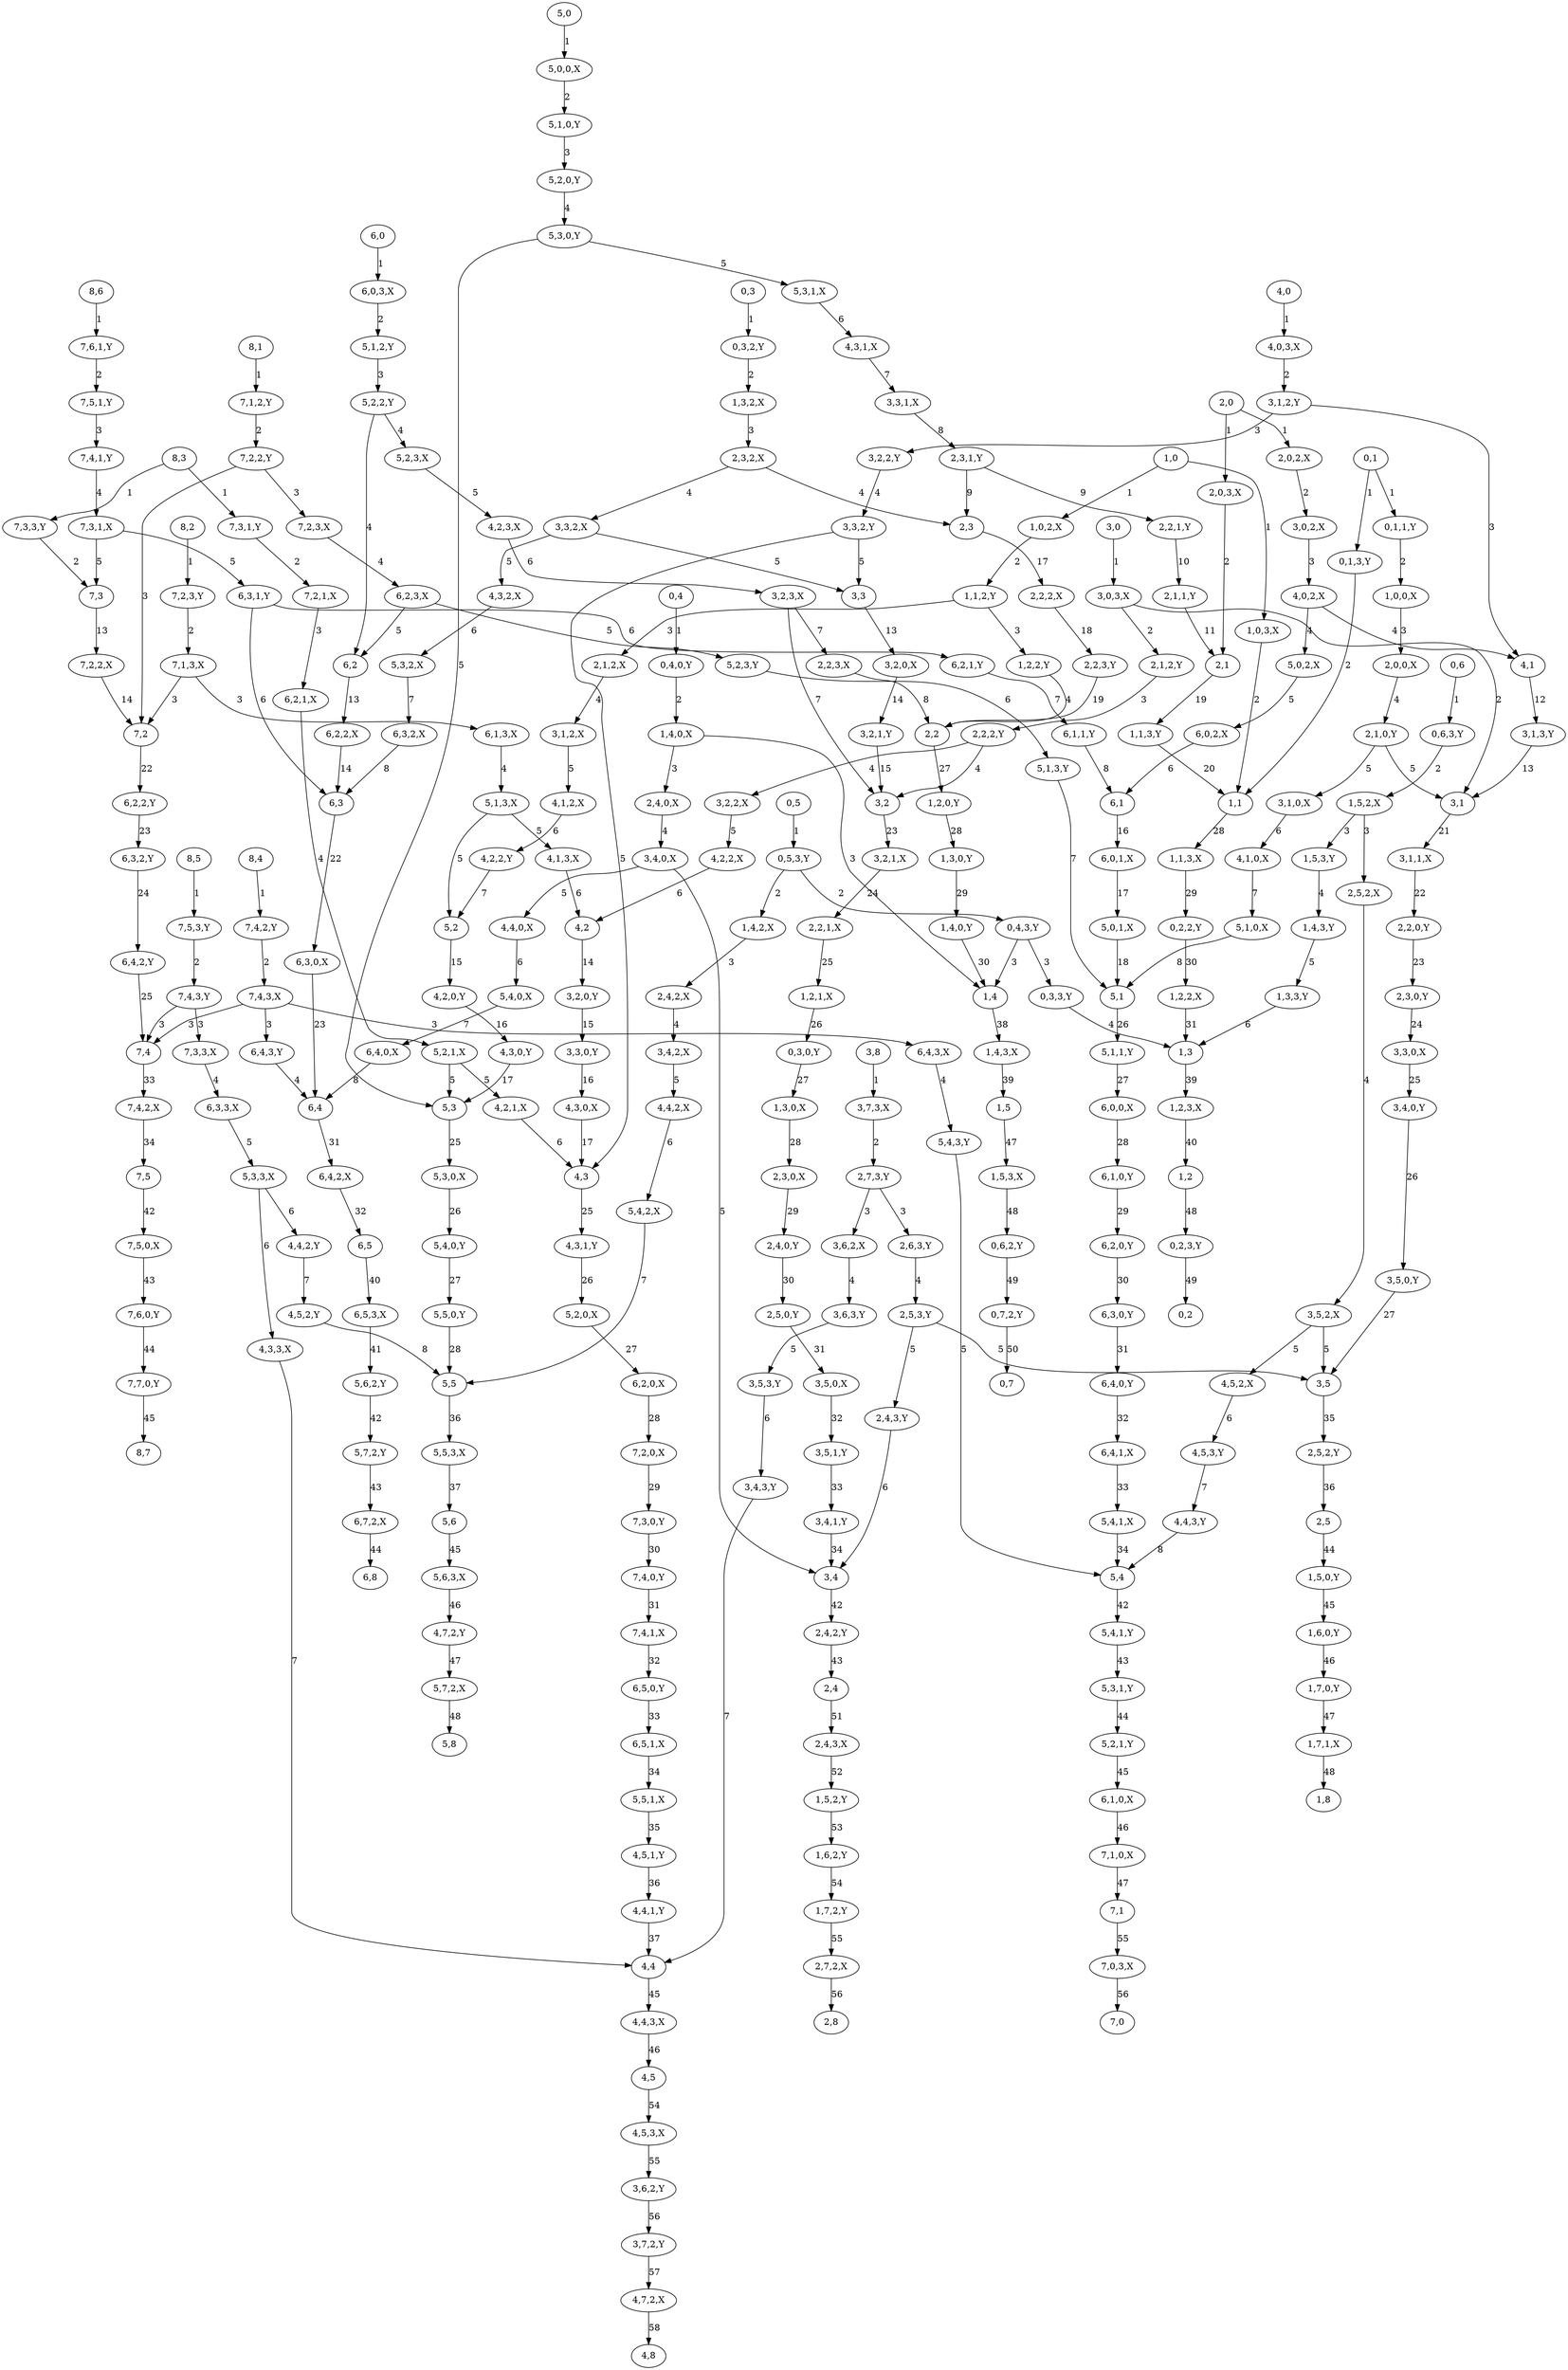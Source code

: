 digraph graphname {
"4,4,3,X" [nodetype=route];
"4,4,3,Y" [nodetype=route];
"3,3,0,Y" [nodetype=route];
"3,3,0,X" [nodetype=route];
"3,6,2,X" [nodetype=route];
"1,8" [nodetype=logic];
"1,4" [nodetype=logic];
"6,2,1,X" [nodetype=route];
"1,2" [nodetype=logic];
"1,3" [nodetype=logic];
"1,0" [nodetype=logic];
"1,1" [nodetype=logic];
"7,5,3,Y" [nodetype=route];
"1,4,3,Y" [nodetype=route];
"1,4,3,X" [nodetype=route];
"2,3,1,Y" [nodetype=route];
"1,7,2,Y" [nodetype=route];
"5,5,1,X" [nodetype=route];
"7,4,0,Y" [nodetype=route];
"5,8" [nodetype=logic];
"3,8" [nodetype=logic];
"0,6,2,Y" [nodetype=route];
"1,5,0,Y" [nodetype=route];
"5,2" [nodetype=logic];
"5,3" [nodetype=logic];
"5,0" [nodetype=logic];
"5,1" [nodetype=logic];
"4,3,0,X" [nodetype=route];
"3,1" [nodetype=logic];
"3,2" [nodetype=logic];
"3,3" [nodetype=logic];
"3,3,2,X" [nodetype=route];
"5,5,3,X" [nodetype=route];
"2,2,2,X" [nodetype=route];
"5,2,0,X" [nodetype=route];
"3,5,1,Y" [nodetype=route];
"3,2,2,X" [nodetype=route];
"3,2,2,Y" [nodetype=route];
"3,0,2,X" [nodetype=route];
"5,6,2,Y" [nodetype=route];
"7,2,2,X" [nodetype=route];
"7,2,2,Y" [nodetype=route];
"3,4,2,X" [nodetype=route];
"5,2,2,Y" [nodetype=route];
"3,6,3,Y" [nodetype=route];
"7,4,3,Y" [nodetype=route];
"7,4,3,X" [nodetype=route];
"5,4,0,X" [nodetype=route];
"7,2,1,X" [nodetype=route];
"6,4,0,Y" [nodetype=route];
"0,1,3,Y" [nodetype=route];
"5,4,0,Y" [nodetype=route];
"4,0,2,X" [nodetype=route];
"4,3,3,X" [nodetype=route];
"4,4,0,X" [nodetype=route];
"1,0,2,X" [nodetype=route];
"3,1,0,X" [nodetype=route];
"1,2,2,X" [nodetype=route];
"1,2,2,Y" [nodetype=route];
"6,0,1,X" [nodetype=route];
"1,6,0,Y" [nodetype=route];
"6,0,3,X" [nodetype=route];
"1,6,2,Y" [nodetype=route];
"2,2,3,X" [nodetype=route];
"2,2,3,Y" [nodetype=route];
"6,2,0,X" [nodetype=route];
"4,1,0,X" [nodetype=route];
"1,5,3,Y" [nodetype=route];
"6,7,2,X" [nodetype=route];
"2,0,2,X" [nodetype=route];
"6,3,2,X" [nodetype=route];
"6,3,2,Y" [nodetype=route];
"8,6" [nodetype=logic];
"0,6,3,Y" [nodetype=route];
"5,3,2,X" [nodetype=route];
"1,3,0,Y" [nodetype=route];
"1,3,0,X" [nodetype=route];
"5,1,0,Y" [nodetype=route];
"5,1,0,X" [nodetype=route];
"7,4,2,X" [nodetype=route];
"6,8" [nodetype=logic];
"4,5,1,Y" [nodetype=route];
"6,4,3,Y" [nodetype=route];
"6,0,0,X" [nodetype=route];
"6,1" [nodetype=logic];
"6,0" [nodetype=logic];
"6,3" [nodetype=logic];
"6,2" [nodetype=logic];
"6,5" [nodetype=logic];
"6,4" [nodetype=logic];
"3,6,2,Y" [nodetype=route];
"3,1,2,X" [nodetype=route];
"7,1,0,X" [nodetype=route];
"5,1,1,Y" [nodetype=route];
"0,2,2,Y" [nodetype=route];
"2,5,2,Y" [nodetype=route];
"2,1" [nodetype=logic];
"2,2,1,X" [nodetype=route];
"2,2,1,Y" [nodetype=route];
"2,1,2,X" [nodetype=route];
"2,0" [nodetype=logic];
"4,4,2,Y" [nodetype=route];
"4,4,2,X" [nodetype=route];
"7,0" [nodetype=logic];
"5,3,1,X" [nodetype=route];
"5,3,1,Y" [nodetype=route];
"6,2,0,Y" [nodetype=route];
"6,3,0,Y" [nodetype=route];
"8,7" [nodetype=logic];
"3,4,1,Y" [nodetype=route];
"8,5" [nodetype=logic];
"8,4" [nodetype=logic];
"8,3" [nodetype=logic];
"8,2" [nodetype=logic];
"8,1" [nodetype=logic];
"3,0" [nodetype=logic];
"2,1,1,Y" [nodetype=route];
"6,4,1,X" [nodetype=route];
"6,4,3,X" [nodetype=route];
"3,0,3,X" [nodetype=route];
"5,0,2,X" [nodetype=route];
"3,4,0,Y" [nodetype=route];
"2,1,0,Y" [nodetype=route];
"3,1,3,Y" [nodetype=route];
"5,6,3,X" [nodetype=route];
"5,2,3,Y" [nodetype=route];
"5,2,3,X" [nodetype=route];
"2,0,0,X" [nodetype=route];
"4,4,1,Y" [nodetype=route];
"2,4,0,X" [nodetype=route];
"3,4,3,Y" [nodetype=route];
"1,1,3,X" [nodetype=route];
"4,0,3,X" [nodetype=route];
"5,0,1,X" [nodetype=route];
"5,3,0,X" [nodetype=route];
"7,6,0,Y" [nodetype=route];
"6,3,3,X" [nodetype=route];
"2,4,3,X" [nodetype=route];
"4,2,2,X" [nodetype=route];
"1,2,3,X" [nodetype=route];
"6,0,2,X" [nodetype=route];
"2,3,2,X" [nodetype=route];
"3,4" [nodetype=logic];
"2,7,2,X" [nodetype=route];
"7,2,3,X" [nodetype=route];
"2,5,2,X" [nodetype=route];
"3,5" [nodetype=logic];
"7,2,0,X" [nodetype=route];
"3,5,2,X" [nodetype=route];
"6,1,3,X" [nodetype=route];
"0,7" [nodetype=logic];
"0,6" [nodetype=logic];
"0,5" [nodetype=logic];
"0,4" [nodetype=logic];
"0,3" [nodetype=logic];
"0,2" [nodetype=logic];
"0,1" [nodetype=logic];
"3,3,2,Y" [nodetype=route];
"5,6" [nodetype=logic];
"6,2,3,X" [nodetype=route];
"4,3,0,Y" [nodetype=route];
"7,3,3,X" [nodetype=route];
"1,5,3,X" [nodetype=route];
"2,4,0,Y" [nodetype=route];
"2,8" [nodetype=logic];
"1,1,3,Y" [nodetype=route];
"2,5" [nodetype=logic];
"2,4" [nodetype=logic];
"5,7,2,Y" [nodetype=route];
"5,7,2,X" [nodetype=route];
"5,1,3,X" [nodetype=route];
"5,1,3,Y" [nodetype=route];
"2,3" [nodetype=logic];
"2,2" [nodetype=logic];
"4,3" [nodetype=logic];
"4,2" [nodetype=logic];
"4,1" [nodetype=logic];
"4,0" [nodetype=logic];
"3,5,0,Y" [nodetype=route];
"5,4" [nodetype=logic];
"4,5" [nodetype=logic];
"4,4" [nodetype=logic];
"4,8" [nodetype=logic];
"1,5,2,Y" [nodetype=route];
"1,5,2,X" [nodetype=route];
"2,2,0,Y" [nodetype=route];
"1,3,3,Y" [nodetype=route];
"6,1,0,X" [nodetype=route];
"6,1,0,Y" [nodetype=route];
"5,5" [nodetype=logic];
"6,3,1,Y" [nodetype=route];
"1,2,0,Y" [nodetype=route];
"2,0,3,X" [nodetype=route];
"3,5,3,Y" [nodetype=route];
"5,3,0,Y" [nodetype=route];
"5,1,2,Y" [nodetype=route];
"6,4,2,Y" [nodetype=route];
"6,4,2,X" [nodetype=route];
"4,1,2,X" [nodetype=route];
"7,4,1,Y" [nodetype=route];
"2,2,2,Y" [nodetype=route];
"1,7,1,X" [nodetype=route];
"4,2,3,X" [nodetype=route];
"4,3,1,Y" [nodetype=route];
"4,3,1,X" [nodetype=route];
"3,2,0,X" [nodetype=route];
"3,2,0,Y" [nodetype=route];
"2,7,3,Y" [nodetype=route];
"3,5,0,X" [nodetype=route];
"1,0,3,X" [nodetype=route];
"6,2,1,Y" [nodetype=route];
"7,6,1,Y" [nodetype=route];
"2,4,3,Y" [nodetype=route];
"2,4,2,Y" [nodetype=route];
"2,4,2,X" [nodetype=route];
"7,5,1,Y" [nodetype=route];
"0,3,3,Y" [nodetype=route];
"2,1,2,Y" [nodetype=route];
"5,2,1,Y" [nodetype=route];
"5,2,1,X" [nodetype=route];
"7,1,3,X" [nodetype=route];
"6,5,3,X" [nodetype=route];
"4,2,1,X" [nodetype=route];
"5,4,1,Y" [nodetype=route];
"2,5,3,Y" [nodetype=route];
"5,4,2,X" [nodetype=route];
"7,7,0,Y" [nodetype=route];
"5,4,1,X" [nodetype=route];
"3,4,0,X" [nodetype=route];
"6,5,1,X" [nodetype=route];
"3,7,2,Y" [nodetype=route];
"2,6,3,Y" [nodetype=route];
"4,2,2,Y" [nodetype=route];
"2,3,0,X" [nodetype=route];
"2,3,0,Y" [nodetype=route];
"1,0,0,X" [nodetype=route];
"6,4,0,X" [nodetype=route];
"4,5,3,Y" [nodetype=route];
"4,5,3,X" [nodetype=route];
"3,1,2,Y" [nodetype=route];
"0,7,2,Y" [nodetype=route];
"0,5,3,Y" [nodetype=route];
"5,4,3,Y" [nodetype=route];
"5,5,0,Y" [nodetype=route];
"6,1,1,Y" [nodetype=route];
"5,0,0,X" [nodetype=route];
"3,2,3,X" [nodetype=route];
"1,1,2,Y" [nodetype=route];
"7,1" [nodetype=logic];
"7,2" [nodetype=logic];
"7,3" [nodetype=logic];
"7,4" [nodetype=logic];
"7,5" [nodetype=logic];
"7,3,3,Y" [nodetype=route];
"0,1,1,Y" [nodetype=route];
"2,5,0,Y" [nodetype=route];
"0,4,0,Y" [nodetype=route];
"7,2,3,Y" [nodetype=route];
"3,3,1,X" [nodetype=route];
"1,3,2,X" [nodetype=route];
"6,2,2,Y" [nodetype=route];
"6,2,2,X" [nodetype=route];
"7,3,1,X" [nodetype=route];
"7,3,1,Y" [nodetype=route];
"5,2,0,Y" [nodetype=route];
"7,4,2,Y" [nodetype=route];
"1,7,0,Y" [nodetype=route];
"0,4,3,Y" [nodetype=route];
"3,7,3,X" [nodetype=route];
"0,3,2,Y" [nodetype=route];
"4,5,2,X" [nodetype=route];
"4,5,2,Y" [nodetype=route];
"4,7,2,X" [nodetype=route];
"4,7,2,Y" [nodetype=route];
"4,3,2,X" [nodetype=route];
"6,5,0,Y" [nodetype=route];
"7,3,0,Y" [nodetype=route];
"7,0,3,X" [nodetype=route];
"7,5,0,X" [nodetype=route];
"0,2,3,Y" [nodetype=route];
"1,4,2,X" [nodetype=route];
"1,4,0,X" [nodetype=route];
"1,4,0,Y" [nodetype=route];
"3,2,1,Y" [nodetype=route];
"3,2,1,X" [nodetype=route];
"4,2,0,Y" [nodetype=route];
"3,1,1,X" [nodetype=route];
"1,2,1,X" [nodetype=route];
"6,3,0,X" [nodetype=route];
"5,3,3,X" [nodetype=route];
"0,3,0,Y" [nodetype=route];
"1,5" [nodetype=logic];
"7,4,1,X" [nodetype=route];
"4,1,3,X" [nodetype=route];
"7,1,2,Y" [nodetype=route];
"4,4,3,X" -> "4,5"  [label=46];
"4,4,3,Y" -> "5,4"  [label=8];
"3,3,0,Y" -> "4,3,0,X"  [label=16];
"3,3,0,X" -> "3,4,0,Y"  [label=25];
"3,6,2,X" -> "3,6,3,Y"  [label=4];
"1,4" -> "1,4,3,X"  [label=38];
"6,2,1,X" -> "5,2,1,X"  [label=4];
"1,2" -> "0,2,3,Y"  [label=48];
"1,3" -> "1,2,3,X"  [label=39];
"1,0" -> "1,0,3,X"  [label=1];
"1,0" -> "1,0,2,X"  [label=1];
"1,1" -> "1,1,3,X"  [label=28];
"7,5,3,Y" -> "7,4,3,Y"  [label=2];
"1,4,3,Y" -> "1,3,3,Y"  [label=5];
"1,4,3,X" -> "1,5"  [label=39];
"2,3,1,Y" -> "2,3"  [label=9];
"2,3,1,Y" -> "2,2,1,Y"  [label=9];
"1,7,2,Y" -> "2,7,2,X"  [label=55];
"5,5,1,X" -> "4,5,1,Y"  [label=35];
"7,4,0,Y" -> "7,4,1,X"  [label=31];
"3,8" -> "3,7,3,X"  [label=1];
"0,6,2,Y" -> "0,7,2,Y"  [label=49];
"1,5,0,Y" -> "1,6,0,Y"  [label=45];
"5,2" -> "4,2,0,Y"  [label=15];
"5,3" -> "5,3,0,X"  [label=25];
"5,0" -> "5,0,0,X"  [label=1];
"5,1" -> "5,1,1,Y"  [label=26];
"4,3,0,X" -> "4,3"  [label=17];
"3,1" -> "3,1,1,X"  [label=21];
"3,2" -> "3,2,1,X"  [label=23];
"3,3" -> "3,2,0,X"  [label=13];
"3,3,2,X" -> "3,3"  [label=5];
"3,3,2,X" -> "4,3,2,X"  [label=5];
"5,5,3,X" -> "5,6"  [label=37];
"2,2,2,X" -> "2,2,3,Y"  [label=18];
"5,2,0,X" -> "6,2,0,X"  [label=27];
"3,5,1,Y" -> "3,4,1,Y"  [label=33];
"3,2,2,X" -> "4,2,2,X"  [label=5];
"3,2,2,Y" -> "3,3,2,Y"  [label=4];
"3,0,2,X" -> "4,0,2,X"  [label=3];
"5,6,2,Y" -> "5,7,2,Y"  [label=42];
"7,2,2,X" -> "7,2"  [label=14];
"7,2,2,Y" -> "7,2"  [label=3];
"7,2,2,Y" -> "7,2,3,X"  [label=3];
"3,4,2,X" -> "4,4,2,X"  [label=5];
"5,2,2,Y" -> "6,2"  [label=4];
"5,2,2,Y" -> "5,2,3,X"  [label=4];
"3,6,3,Y" -> "3,5,3,Y"  [label=5];
"7,4,3,Y" -> "7,4"  [label=3];
"7,4,3,Y" -> "7,3,3,X"  [label=3];
"7,4,3,X" -> "7,4"  [label=3];
"7,4,3,X" -> "6,4,3,Y"  [label=3];
"7,4,3,X" -> "6,4,3,X"  [label=3];
"5,4,0,X" -> "6,4,0,X"  [label=7];
"7,2,1,X" -> "6,2,1,X"  [label=3];
"6,4,0,Y" -> "6,4,1,X"  [label=32];
"0,1,3,Y" -> "1,1"  [label=2];
"5,4,0,Y" -> "5,5,0,Y"  [label=27];
"4,0,2,X" -> "4,1"  [label=4];
"4,0,2,X" -> "5,0,2,X"  [label=4];
"4,3,3,X" -> "4,4"  [label=7];
"4,4,0,X" -> "5,4,0,X"  [label=6];
"1,0,2,X" -> "1,1,2,Y"  [label=2];
"3,1,0,X" -> "4,1,0,X"  [label=6];
"1,2,2,X" -> "1,3"  [label=31];
"1,2,2,Y" -> "2,2"  [label=4];
"6,0,1,X" -> "5,0,1,X"  [label=17];
"1,6,0,Y" -> "1,7,0,Y"  [label=46];
"6,0,3,X" -> "5,1,2,Y"  [label=2];
"1,6,2,Y" -> "1,7,2,Y"  [label=54];
"2,2,3,X" -> "2,2"  [label=8];
"2,2,3,Y" -> "2,2"  [label=19];
"6,2,0,X" -> "7,2,0,X"  [label=28];
"4,1,0,X" -> "5,1,0,X"  [label=7];
"1,5,3,Y" -> "1,4,3,Y"  [label=4];
"6,7,2,X" -> "6,8"  [label=44];
"2,0,2,X" -> "3,0,2,X"  [label=2];
"6,3,2,X" -> "6,3"  [label=8];
"6,3,2,Y" -> "6,4,2,Y"  [label=24];
"8,6" -> "7,6,1,Y"  [label=1];
"0,6,3,Y" -> "1,5,2,X"  [label=2];
"5,3,2,X" -> "6,3,2,X"  [label=7];
"1,3,0,Y" -> "1,4,0,Y"  [label=29];
"1,3,0,X" -> "2,3,0,X"  [label=28];
"5,1,0,Y" -> "5,2,0,Y"  [label=3];
"5,1,0,X" -> "5,1"  [label=8];
"7,4,2,X" -> "7,5"  [label=34];
"4,5,1,Y" -> "4,4,1,Y"  [label=36];
"6,4,3,Y" -> "6,4"  [label=4];
"6,0,0,X" -> "6,1,0,Y"  [label=28];
"6,1" -> "6,0,1,X"  [label=16];
"6,0" -> "6,0,3,X"  [label=1];
"6,3" -> "6,3,0,X"  [label=22];
"6,2" -> "6,2,2,X"  [label=13];
"6,5" -> "6,5,3,X"  [label=40];
"6,4" -> "6,4,2,X"  [label=31];
"3,6,2,Y" -> "3,7,2,Y"  [label=56];
"3,1,2,X" -> "4,1,2,X"  [label=5];
"7,1,0,X" -> "7,1"  [label=47];
"5,1,1,Y" -> "6,0,0,X"  [label=27];
"0,2,2,Y" -> "1,2,2,X"  [label=30];
"2,5,2,Y" -> "2,5"  [label=36];
"2,1" -> "1,1,3,Y"  [label=19];
"2,2,1,X" -> "1,2,1,X"  [label=25];
"2,2,1,Y" -> "2,1,1,Y"  [label=10];
"2,1,2,X" -> "3,1,2,X"  [label=4];
"2,0" -> "2,0,3,X"  [label=1];
"2,0" -> "2,0,2,X"  [label=1];
"4,4,2,Y" -> "4,5,2,Y"  [label=7];
"4,4,2,X" -> "5,4,2,X"  [label=6];
"5,3,1,X" -> "4,3,1,X"  [label=6];
"5,3,1,Y" -> "5,2,1,Y"  [label=44];
"6,2,0,Y" -> "6,3,0,Y"  [label=30];
"6,3,0,Y" -> "6,4,0,Y"  [label=31];
"3,4,1,Y" -> "3,4"  [label=34];
"8,5" -> "7,5,3,Y"  [label=1];
"8,4" -> "7,4,2,Y"  [label=1];
"8,3" -> "7,3,3,Y"  [label=1];
"8,3" -> "7,3,1,Y"  [label=1];
"8,2" -> "7,2,3,Y"  [label=1];
"8,1" -> "7,1,2,Y"  [label=1];
"3,0" -> "3,0,3,X"  [label=1];
"2,1,1,Y" -> "2,1"  [label=11];
"6,4,1,X" -> "5,4,1,X"  [label=33];
"6,4,3,X" -> "5,4,3,Y"  [label=4];
"3,0,3,X" -> "3,1"  [label=2];
"3,0,3,X" -> "2,1,2,Y"  [label=2];
"5,0,2,X" -> "6,0,2,X"  [label=5];
"3,4,0,Y" -> "3,5,0,Y"  [label=26];
"2,1,0,Y" -> "3,1"  [label=5];
"2,1,0,Y" -> "3,1,0,X"  [label=5];
"3,1,3,Y" -> "3,1"  [label=13];
"5,6,3,X" -> "4,7,2,Y"  [label=46];
"5,2,3,Y" -> "5,1,3,Y"  [label=6];
"5,2,3,X" -> "4,2,3,X"  [label=5];
"2,0,0,X" -> "2,1,0,Y"  [label=4];
"4,4,1,Y" -> "4,4"  [label=37];
"2,4,0,X" -> "3,4,0,X"  [label=4];
"3,4,3,Y" -> "4,4"  [label=7];
"1,1,3,X" -> "0,2,2,Y"  [label=29];
"4,0,3,X" -> "3,1,2,Y"  [label=2];
"5,0,1,X" -> "5,1"  [label=18];
"5,3,0,X" -> "5,4,0,Y"  [label=26];
"7,6,0,Y" -> "7,7,0,Y"  [label=44];
"6,3,3,X" -> "5,3,3,X"  [label=5];
"2,4,3,X" -> "1,5,2,Y"  [label=52];
"4,2,2,X" -> "4,2"  [label=6];
"1,2,3,X" -> "1,2"  [label=40];
"6,0,2,X" -> "6,1"  [label=6];
"2,3,2,X" -> "2,3"  [label=4];
"2,3,2,X" -> "3,3,2,X"  [label=4];
"3,4" -> "2,4,2,Y"  [label=42];
"2,7,2,X" -> "2,8"  [label=56];
"7,2,3,X" -> "6,2,3,X"  [label=4];
"2,5,2,X" -> "3,5,2,X"  [label=4];
"3,5" -> "2,5,2,Y"  [label=35];
"7,2,0,X" -> "7,3,0,Y"  [label=29];
"3,5,2,X" -> "3,5"  [label=5];
"3,5,2,X" -> "4,5,2,X"  [label=5];
"6,1,3,X" -> "5,1,3,X"  [label=4];
"0,6" -> "0,6,3,Y"  [label=1];
"0,5" -> "0,5,3,Y"  [label=1];
"0,4" -> "0,4,0,Y"  [label=1];
"0,3" -> "0,3,2,Y"  [label=1];
"0,1" -> "0,1,3,Y"  [label=1];
"0,1" -> "0,1,1,Y"  [label=1];
"3,3,2,Y" -> "4,3"  [label=5];
"3,3,2,Y" -> "3,3"  [label=5];
"5,6" -> "5,6,3,X"  [label=45];
"6,2,3,X" -> "6,2"  [label=5];
"6,2,3,X" -> "5,2,3,Y"  [label=5];
"4,3,0,Y" -> "5,3"  [label=17];
"7,3,3,X" -> "6,3,3,X"  [label=4];
"1,5,3,X" -> "0,6,2,Y"  [label=48];
"2,4,0,Y" -> "2,5,0,Y"  [label=30];
"1,1,3,Y" -> "1,1"  [label=20];
"2,5" -> "1,5,0,Y"  [label=44];
"2,4" -> "2,4,3,X"  [label=51];
"5,7,2,Y" -> "6,7,2,X"  [label=43];
"5,7,2,X" -> "5,8"  [label=48];
"5,1,3,X" -> "5,2"  [label=5];
"5,1,3,X" -> "4,1,3,X"  [label=5];
"5,1,3,Y" -> "5,1"  [label=7];
"2,3" -> "2,2,2,X"  [label=17];
"2,2" -> "1,2,0,Y"  [label=27];
"4,3" -> "4,3,1,Y"  [label=25];
"4,2" -> "3,2,0,Y"  [label=14];
"4,1" -> "3,1,3,Y"  [label=12];
"4,0" -> "4,0,3,X"  [label=1];
"3,5,0,Y" -> "3,5"  [label=27];
"5,4" -> "5,4,1,Y"  [label=42];
"4,5" -> "4,5,3,X"  [label=54];
"4,4" -> "4,4,3,X"  [label=45];
"1,5,2,Y" -> "1,6,2,Y"  [label=53];
"1,5,2,X" -> "2,5,2,X"  [label=3];
"1,5,2,X" -> "1,5,3,Y"  [label=3];
"2,2,0,Y" -> "2,3,0,Y"  [label=23];
"1,3,3,Y" -> "1,3"  [label=6];
"6,1,0,X" -> "7,1,0,X"  [label=46];
"6,1,0,Y" -> "6,2,0,Y"  [label=29];
"5,5" -> "5,5,3,X"  [label=36];
"6,3,1,Y" -> "6,3"  [label=6];
"6,3,1,Y" -> "6,2,1,Y"  [label=6];
"1,2,0,Y" -> "1,3,0,Y"  [label=28];
"2,0,3,X" -> "2,1"  [label=2];
"3,5,3,Y" -> "3,4,3,Y"  [label=6];
"5,3,0,Y" -> "5,3"  [label=5];
"5,3,0,Y" -> "5,3,1,X"  [label=5];
"5,1,2,Y" -> "5,2,2,Y"  [label=3];
"6,4,2,Y" -> "7,4"  [label=25];
"6,4,2,X" -> "6,5"  [label=32];
"4,1,2,X" -> "4,2,2,Y"  [label=6];
"7,4,1,Y" -> "7,3,1,X"  [label=4];
"2,2,2,Y" -> "3,2"  [label=4];
"2,2,2,Y" -> "3,2,2,X"  [label=4];
"1,7,1,X" -> "1,8"  [label=48];
"4,2,3,X" -> "3,2,3,X"  [label=6];
"4,3,1,Y" -> "5,2,0,X"  [label=26];
"4,3,1,X" -> "3,3,1,X"  [label=7];
"3,2,0,X" -> "3,2,1,Y"  [label=14];
"3,2,0,Y" -> "3,3,0,Y"  [label=15];
"2,7,3,Y" -> "2,6,3,Y"  [label=3];
"2,7,3,Y" -> "3,6,2,X"  [label=3];
"3,5,0,X" -> "3,5,1,Y"  [label=32];
"1,0,3,X" -> "1,1"  [label=2];
"6,2,1,Y" -> "6,1,1,Y"  [label=7];
"7,6,1,Y" -> "7,5,1,Y"  [label=2];
"2,4,3,Y" -> "3,4"  [label=6];
"2,4,2,Y" -> "2,4"  [label=43];
"2,4,2,X" -> "3,4,2,X"  [label=4];
"7,5,1,Y" -> "7,4,1,Y"  [label=3];
"0,3,3,Y" -> "1,3"  [label=4];
"2,1,2,Y" -> "2,2,2,Y"  [label=3];
"5,2,1,Y" -> "6,1,0,X"  [label=45];
"5,2,1,X" -> "5,3"  [label=5];
"5,2,1,X" -> "4,2,1,X"  [label=5];
"7,1,3,X" -> "7,2"  [label=3];
"7,1,3,X" -> "6,1,3,X"  [label=3];
"6,5,3,X" -> "5,6,2,Y"  [label=41];
"4,2,1,X" -> "4,3"  [label=6];
"5,4,1,Y" -> "5,3,1,Y"  [label=43];
"2,5,3,Y" -> "3,5"  [label=5];
"2,5,3,Y" -> "2,4,3,Y"  [label=5];
"5,4,2,X" -> "5,5"  [label=7];
"7,7,0,Y" -> "8,7"  [label=45];
"5,4,1,X" -> "5,4"  [label=34];
"3,4,0,X" -> "3,4"  [label=5];
"3,4,0,X" -> "4,4,0,X"  [label=5];
"6,5,1,X" -> "5,5,1,X"  [label=34];
"3,7,2,Y" -> "4,7,2,X"  [label=57];
"2,6,3,Y" -> "2,5,3,Y"  [label=4];
"4,2,2,Y" -> "5,2"  [label=7];
"2,3,0,X" -> "2,4,0,Y"  [label=29];
"2,3,0,Y" -> "3,3,0,X"  [label=24];
"1,0,0,X" -> "2,0,0,X"  [label=3];
"6,4,0,X" -> "6,4"  [label=8];
"4,5,3,Y" -> "4,4,3,Y"  [label=7];
"4,5,3,X" -> "3,6,2,Y"  [label=55];
"3,1,2,Y" -> "4,1"  [label=3];
"3,1,2,Y" -> "3,2,2,Y"  [label=3];
"0,7,2,Y" -> "0,7"  [label=50];
"0,5,3,Y" -> "0,4,3,Y"  [label=2];
"0,5,3,Y" -> "1,4,2,X"  [label=2];
"5,4,3,Y" -> "5,4"  [label=5];
"5,5,0,Y" -> "5,5"  [label=28];
"6,1,1,Y" -> "6,1"  [label=8];
"5,0,0,X" -> "5,1,0,Y"  [label=2];
"3,2,3,X" -> "3,2"  [label=7];
"3,2,3,X" -> "2,2,3,X"  [label=7];
"1,1,2,Y" -> "1,2,2,Y"  [label=3];
"1,1,2,Y" -> "2,1,2,X"  [label=3];
"7,1" -> "7,0,3,X"  [label=55];
"7,2" -> "6,2,2,Y"  [label=22];
"7,3" -> "7,2,2,X"  [label=13];
"7,4" -> "7,4,2,X"  [label=33];
"7,5" -> "7,5,0,X"  [label=42];
"7,3,3,Y" -> "7,3"  [label=2];
"0,1,1,Y" -> "1,0,0,X"  [label=2];
"2,5,0,Y" -> "3,5,0,X"  [label=31];
"0,4,0,Y" -> "1,4,0,X"  [label=2];
"7,2,3,Y" -> "7,1,3,X"  [label=2];
"3,3,1,X" -> "2,3,1,Y"  [label=8];
"1,3,2,X" -> "2,3,2,X"  [label=3];
"6,2,2,Y" -> "6,3,2,Y"  [label=23];
"6,2,2,X" -> "6,3"  [label=14];
"7,3,1,X" -> "7,3"  [label=5];
"7,3,1,X" -> "6,3,1,Y"  [label=5];
"7,3,1,Y" -> "7,2,1,X"  [label=2];
"5,2,0,Y" -> "5,3,0,Y"  [label=4];
"7,4,2,Y" -> "7,4,3,X"  [label=2];
"1,7,0,Y" -> "1,7,1,X"  [label=47];
"0,4,3,Y" -> "1,4"  [label=3];
"0,4,3,Y" -> "0,3,3,Y"  [label=3];
"3,7,3,X" -> "2,7,3,Y"  [label=2];
"0,3,2,Y" -> "1,3,2,X"  [label=2];
"4,5,2,X" -> "4,5,3,Y"  [label=6];
"4,5,2,Y" -> "5,5"  [label=8];
"4,7,2,X" -> "4,8"  [label=58];
"4,7,2,Y" -> "5,7,2,X"  [label=47];
"4,3,2,X" -> "5,3,2,X"  [label=6];
"6,5,0,Y" -> "6,5,1,X"  [label=33];
"7,3,0,Y" -> "7,4,0,Y"  [label=30];
"7,0,3,X" -> "7,0"  [label=56];
"7,5,0,X" -> "7,6,0,Y"  [label=43];
"0,2,3,Y" -> "0,2"  [label=49];
"1,4,2,X" -> "2,4,2,X"  [label=3];
"1,4,0,X" -> "1,4"  [label=3];
"1,4,0,X" -> "2,4,0,X"  [label=3];
"1,4,0,Y" -> "1,4"  [label=30];
"3,2,1,Y" -> "3,2"  [label=15];
"3,2,1,X" -> "2,2,1,X"  [label=24];
"4,2,0,Y" -> "4,3,0,Y"  [label=16];
"3,1,1,X" -> "2,2,0,Y"  [label=22];
"1,2,1,X" -> "0,3,0,Y"  [label=26];
"6,3,0,X" -> "6,4"  [label=23];
"5,3,3,X" -> "4,3,3,X"  [label=6];
"5,3,3,X" -> "4,4,2,Y"  [label=6];
"0,3,0,Y" -> "1,3,0,X"  [label=27];
"1,5" -> "1,5,3,X"  [label=47];
"7,4,1,X" -> "6,5,0,Y"  [label=32];
"4,1,3,X" -> "4,2"  [label=6];
"7,1,2,Y" -> "7,2,2,Y"  [label=2];
}
